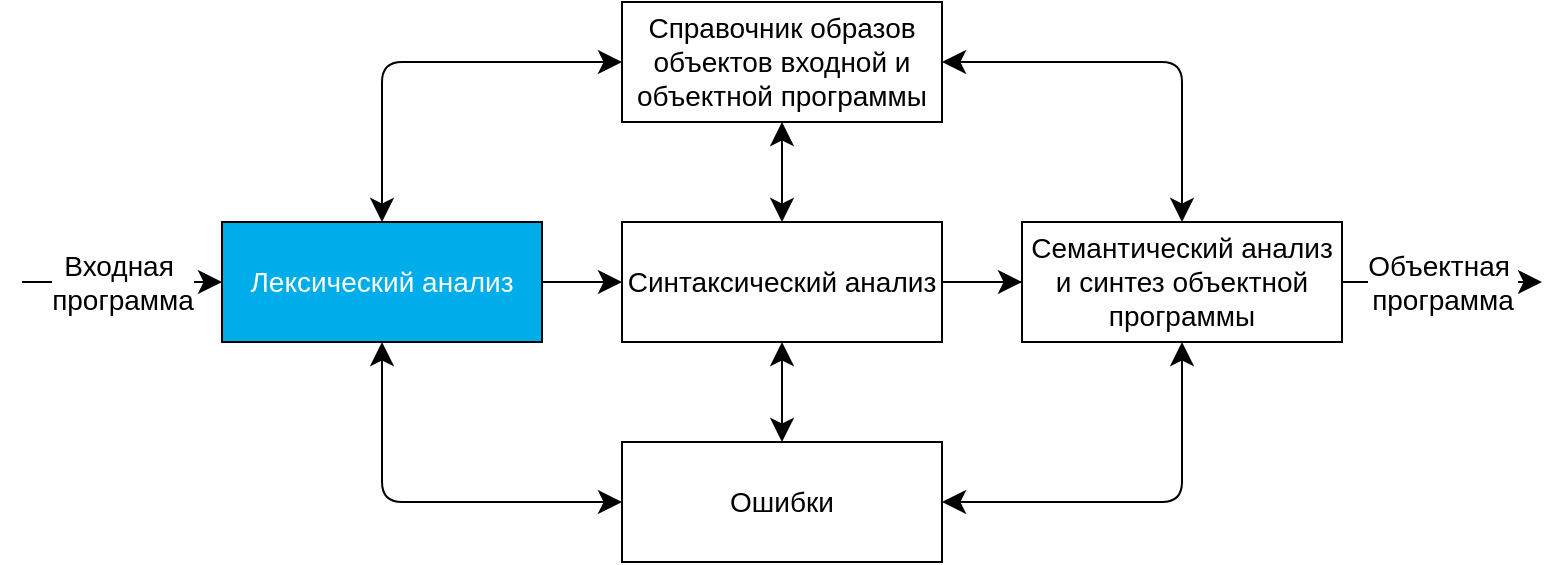 <mxfile>
    <diagram id="osaHDVd0ANBhrn9PKgiV" name="Page-1">
        <mxGraphModel dx="1016" dy="584" grid="1" gridSize="10" guides="1" tooltips="1" connect="1" arrows="1" fold="1" page="1" pageScale="1" pageWidth="827" pageHeight="1169" math="0" shadow="0">
            <root>
                <mxCell id="0"/>
                <mxCell id="1" parent="0"/>
                <mxCell id="4" value="" style="edgeStyle=none;html=1;endSize=9;" parent="1" source="2" target="3" edge="1">
                    <mxGeometry relative="1" as="geometry"/>
                </mxCell>
                <mxCell id="2" value="Лексический анализ" style="rounded=0;whiteSpace=wrap;html=1;fontSize=14;fillColor=light-dark(#00adeb, #ededed);fontColor=light-dark(#ffffff, #ededed);" parent="1" vertex="1">
                    <mxGeometry x="130" y="150" width="160" height="60" as="geometry"/>
                </mxCell>
                <mxCell id="6" value="" style="edgeStyle=none;html=1;" parent="1" source="3" target="5" edge="1">
                    <mxGeometry relative="1" as="geometry"/>
                </mxCell>
                <mxCell id="10" value="" style="edgeStyle=none;html=1;endSize=9;" parent="1" source="3" target="9" edge="1">
                    <mxGeometry relative="1" as="geometry"/>
                </mxCell>
                <mxCell id="3" value="Синтаксический анализ" style="whiteSpace=wrap;html=1;rounded=0;fontSize=14;" parent="1" vertex="1">
                    <mxGeometry x="330" y="150" width="160" height="60" as="geometry"/>
                </mxCell>
                <mxCell id="5" value="Семантический анали анализ и синтез объектной программы" style="whiteSpace=wrap;html=1;rounded=0;" parent="1" vertex="1">
                    <mxGeometry x="550" y="150" width="120" height="60" as="geometry"/>
                </mxCell>
                <mxCell id="7" value="Справочник образов объектов входной и объектной программы" style="whiteSpace=wrap;html=1;rounded=0;fontSize=14;" parent="1" vertex="1">
                    <mxGeometry x="330" y="40" width="160" height="60" as="geometry"/>
                </mxCell>
                <mxCell id="8" value="Ошибки" style="whiteSpace=wrap;html=1;rounded=0;fontSize=14;" parent="1" vertex="1">
                    <mxGeometry x="330" y="260" width="160" height="60" as="geometry"/>
                </mxCell>
                <mxCell id="9" value="Семантический анализ и синтез объектной программы" style="whiteSpace=wrap;html=1;rounded=0;fontSize=14;" parent="1" vertex="1">
                    <mxGeometry x="530" y="150" width="160" height="60" as="geometry"/>
                </mxCell>
                <mxCell id="11" value="" style="edgeStyle=none;html=1;endSize=9;entryX=0.5;entryY=1;entryDx=0;entryDy=0;exitX=0.5;exitY=0;exitDx=0;exitDy=0;startArrow=classic;startFill=1;startSize=9;" parent="1" source="3" target="7" edge="1">
                    <mxGeometry relative="1" as="geometry">
                        <mxPoint x="280" y="190" as="sourcePoint"/>
                        <mxPoint x="360" y="190" as="targetPoint"/>
                    </mxGeometry>
                </mxCell>
                <mxCell id="12" value="" style="edgeStyle=none;html=1;endSize=9;exitX=0.5;exitY=0;exitDx=0;exitDy=0;startArrow=classic;startFill=1;startSize=9;entryX=0.5;entryY=1;entryDx=0;entryDy=0;" parent="1" source="8" target="3" edge="1">
                    <mxGeometry relative="1" as="geometry">
                        <mxPoint x="420" y="160" as="sourcePoint"/>
                        <mxPoint x="410" y="210" as="targetPoint"/>
                    </mxGeometry>
                </mxCell>
                <mxCell id="13" value="" style="edgeStyle=orthogonalEdgeStyle;html=1;endSize=9;exitX=0;exitY=0.5;exitDx=0;exitDy=0;startArrow=classic;startFill=1;startSize=9;entryX=0.5;entryY=1;entryDx=0;entryDy=0;" parent="1" source="8" target="2" edge="1">
                    <mxGeometry relative="1" as="geometry">
                        <mxPoint x="420" y="270" as="sourcePoint"/>
                        <mxPoint x="420" y="220" as="targetPoint"/>
                    </mxGeometry>
                </mxCell>
                <mxCell id="14" value="" style="edgeStyle=orthogonalEdgeStyle;html=1;endSize=9;exitX=1;exitY=0.5;exitDx=0;exitDy=0;startArrow=classic;startFill=1;startSize=9;entryX=0.5;entryY=1;entryDx=0;entryDy=0;" parent="1" source="8" target="9" edge="1">
                    <mxGeometry relative="1" as="geometry">
                        <mxPoint x="360" y="300" as="sourcePoint"/>
                        <mxPoint x="220" y="220" as="targetPoint"/>
                    </mxGeometry>
                </mxCell>
                <mxCell id="15" value="" style="edgeStyle=orthogonalEdgeStyle;html=1;endSize=9;exitX=0;exitY=0.5;exitDx=0;exitDy=0;startArrow=classic;startFill=1;startSize=9;entryX=0.5;entryY=0;entryDx=0;entryDy=0;" parent="1" source="7" target="2" edge="1">
                    <mxGeometry relative="1" as="geometry">
                        <mxPoint x="360" y="300" as="sourcePoint"/>
                        <mxPoint x="220" y="220" as="targetPoint"/>
                    </mxGeometry>
                </mxCell>
                <mxCell id="16" value="" style="edgeStyle=orthogonalEdgeStyle;html=1;endSize=9;exitX=1;exitY=0.5;exitDx=0;exitDy=0;startArrow=classic;startFill=1;startSize=9;entryX=0.5;entryY=0;entryDx=0;entryDy=0;" parent="1" source="7" target="9" edge="1">
                    <mxGeometry relative="1" as="geometry">
                        <mxPoint x="360" y="80" as="sourcePoint"/>
                        <mxPoint x="220" y="160" as="targetPoint"/>
                    </mxGeometry>
                </mxCell>
                <mxCell id="17" value="Входная&amp;nbsp;&lt;div&gt;программа&lt;/div&gt;" style="edgeStyle=none;html=1;endSize=9;entryX=0;entryY=0.5;entryDx=0;entryDy=0;fontSize=14;" parent="1" target="2" edge="1">
                    <mxGeometry relative="1" as="geometry">
                        <mxPoint x="30" y="180" as="sourcePoint"/>
                        <mxPoint x="330" y="190" as="targetPoint"/>
                    </mxGeometry>
                </mxCell>
                <mxCell id="18" value="Объектная&amp;nbsp;&lt;div&gt;программа&lt;/div&gt;" style="edgeStyle=none;html=1;endSize=9;fontSize=14;" parent="1" edge="1">
                    <mxGeometry relative="1" as="geometry">
                        <mxPoint x="690" y="180" as="sourcePoint"/>
                        <mxPoint x="790" y="180" as="targetPoint"/>
                    </mxGeometry>
                </mxCell>
            </root>
        </mxGraphModel>
    </diagram>
</mxfile>